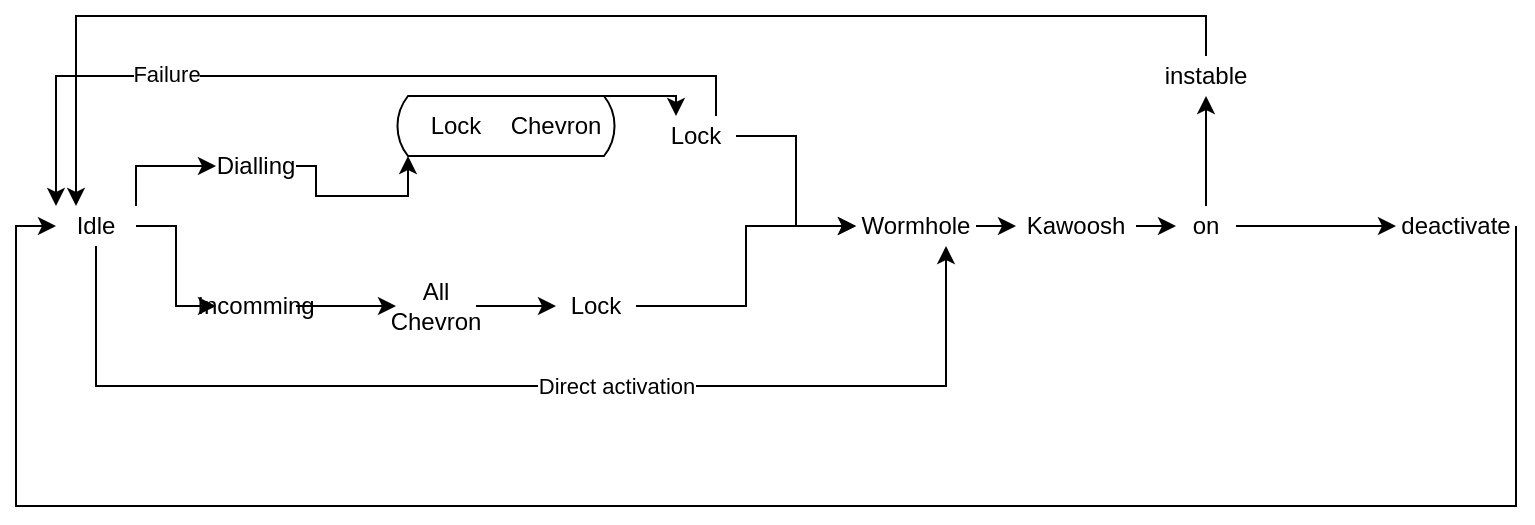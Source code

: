 <mxfile version="13.7.9" type="device"><diagram id="LwFaI6tq4ITG8Xug-Vo8" name="Seite-1"><mxGraphModel dx="569" dy="329" grid="1" gridSize="10" guides="1" tooltips="1" connect="1" arrows="1" fold="1" page="1" pageScale="1" pageWidth="827" pageHeight="1169" math="0" shadow="0"><root><mxCell id="0"/><mxCell id="1" parent="0"/><mxCell id="moBA1ZpoBXLOEnfZ0rEl-28" style="edgeStyle=orthogonalEdgeStyle;rounded=0;orthogonalLoop=1;jettySize=auto;html=1;exitX=0;exitY=0;exitDx=104;exitDy=0;exitPerimeter=0;entryX=0.25;entryY=0;entryDx=0;entryDy=0;" parent="1" source="moBA1ZpoBXLOEnfZ0rEl-19" target="moBA1ZpoBXLOEnfZ0rEl-17" edge="1"><mxGeometry relative="1" as="geometry"/></mxCell><mxCell id="moBA1ZpoBXLOEnfZ0rEl-26" style="edgeStyle=orthogonalEdgeStyle;rounded=0;orthogonalLoop=1;jettySize=auto;html=1;exitX=1;exitY=0;exitDx=0;exitDy=0;entryX=0;entryY=0.5;entryDx=0;entryDy=0;" parent="1" source="moBA1ZpoBXLOEnfZ0rEl-2" target="moBA1ZpoBXLOEnfZ0rEl-3" edge="1"><mxGeometry relative="1" as="geometry"/></mxCell><mxCell id="moBA1ZpoBXLOEnfZ0rEl-30" style="edgeStyle=orthogonalEdgeStyle;rounded=0;orthogonalLoop=1;jettySize=auto;html=1;exitX=1;exitY=0.5;exitDx=0;exitDy=0;entryX=0;entryY=0.5;entryDx=0;entryDy=0;" parent="1" source="moBA1ZpoBXLOEnfZ0rEl-2" target="moBA1ZpoBXLOEnfZ0rEl-4" edge="1"><mxGeometry relative="1" as="geometry"/></mxCell><mxCell id="moBA1ZpoBXLOEnfZ0rEl-40" style="edgeStyle=orthogonalEdgeStyle;rounded=0;orthogonalLoop=1;jettySize=auto;html=1;exitX=0.5;exitY=1;exitDx=0;exitDy=0;entryX=0.75;entryY=1;entryDx=0;entryDy=0;" parent="1" source="moBA1ZpoBXLOEnfZ0rEl-2" target="moBA1ZpoBXLOEnfZ0rEl-22" edge="1"><mxGeometry relative="1" as="geometry"><Array as="points"><mxPoint x="80" y="410"/><mxPoint x="505" y="410"/></Array></mxGeometry></mxCell><mxCell id="moBA1ZpoBXLOEnfZ0rEl-41" value="Direct activation" style="edgeLabel;html=1;align=center;verticalAlign=middle;resizable=0;points=[];" parent="moBA1ZpoBXLOEnfZ0rEl-40" vertex="1" connectable="0"><mxGeometry x="0.166" relative="1" as="geometry"><mxPoint as="offset"/></mxGeometry></mxCell><mxCell id="moBA1ZpoBXLOEnfZ0rEl-2" value="Idle" style="text;html=1;strokeColor=none;fillColor=none;align=center;verticalAlign=middle;whiteSpace=wrap;rounded=0;" parent="1" vertex="1"><mxGeometry x="60" y="320" width="40" height="20" as="geometry"/></mxCell><mxCell id="moBA1ZpoBXLOEnfZ0rEl-27" style="edgeStyle=orthogonalEdgeStyle;rounded=0;orthogonalLoop=1;jettySize=auto;html=1;exitX=1;exitY=0.5;exitDx=0;exitDy=0;entryX=0;entryY=0;entryDx=6;entryDy=30;entryPerimeter=0;" parent="1" source="moBA1ZpoBXLOEnfZ0rEl-3" target="moBA1ZpoBXLOEnfZ0rEl-19" edge="1"><mxGeometry relative="1" as="geometry"><Array as="points"><mxPoint x="190" y="300"/><mxPoint x="190" y="315"/><mxPoint x="236" y="315"/></Array></mxGeometry></mxCell><mxCell id="moBA1ZpoBXLOEnfZ0rEl-3" value="Dialling" style="text;html=1;strokeColor=none;fillColor=none;align=center;verticalAlign=middle;whiteSpace=wrap;rounded=0;" parent="1" vertex="1"><mxGeometry x="140" y="290" width="40" height="20" as="geometry"/></mxCell><mxCell id="moBA1ZpoBXLOEnfZ0rEl-31" style="edgeStyle=orthogonalEdgeStyle;rounded=0;orthogonalLoop=1;jettySize=auto;html=1;exitX=1;exitY=0.5;exitDx=0;exitDy=0;entryX=0;entryY=0.5;entryDx=0;entryDy=0;" parent="1" source="moBA1ZpoBXLOEnfZ0rEl-4" target="moBA1ZpoBXLOEnfZ0rEl-21" edge="1"><mxGeometry relative="1" as="geometry"/></mxCell><mxCell id="moBA1ZpoBXLOEnfZ0rEl-4" value="Incomming" style="text;html=1;strokeColor=none;fillColor=none;align=center;verticalAlign=middle;whiteSpace=wrap;rounded=0;" parent="1" vertex="1"><mxGeometry x="140" y="360" width="40" height="20" as="geometry"/></mxCell><mxCell id="moBA1ZpoBXLOEnfZ0rEl-29" style="edgeStyle=orthogonalEdgeStyle;rounded=0;orthogonalLoop=1;jettySize=auto;html=1;exitX=1;exitY=0.5;exitDx=0;exitDy=0;entryX=0;entryY=0.5;entryDx=0;entryDy=0;" parent="1" source="moBA1ZpoBXLOEnfZ0rEl-17" target="moBA1ZpoBXLOEnfZ0rEl-22" edge="1"><mxGeometry relative="1" as="geometry"/></mxCell><mxCell id="moBA1ZpoBXLOEnfZ0rEl-38" style="edgeStyle=orthogonalEdgeStyle;rounded=0;orthogonalLoop=1;jettySize=auto;html=1;exitX=0.75;exitY=0;exitDx=0;exitDy=0;entryX=0;entryY=0;entryDx=0;entryDy=0;" parent="1" source="moBA1ZpoBXLOEnfZ0rEl-17" target="moBA1ZpoBXLOEnfZ0rEl-2" edge="1"><mxGeometry relative="1" as="geometry"/></mxCell><mxCell id="moBA1ZpoBXLOEnfZ0rEl-39" value="Failure" style="edgeLabel;html=1;align=center;verticalAlign=middle;resizable=0;points=[];" parent="moBA1ZpoBXLOEnfZ0rEl-38" vertex="1" connectable="0"><mxGeometry x="0.421" y="-1" relative="1" as="geometry"><mxPoint as="offset"/></mxGeometry></mxCell><mxCell id="moBA1ZpoBXLOEnfZ0rEl-17" value="Lock" style="text;html=1;strokeColor=none;fillColor=none;align=center;verticalAlign=middle;whiteSpace=wrap;rounded=0;" parent="1" vertex="1"><mxGeometry x="360" y="275" width="40" height="20" as="geometry"/></mxCell><mxCell id="moBA1ZpoBXLOEnfZ0rEl-33" style="edgeStyle=orthogonalEdgeStyle;rounded=0;orthogonalLoop=1;jettySize=auto;html=1;exitX=1;exitY=0.5;exitDx=0;exitDy=0;entryX=0;entryY=0.5;entryDx=0;entryDy=0;" parent="1" source="moBA1ZpoBXLOEnfZ0rEl-20" target="moBA1ZpoBXLOEnfZ0rEl-22" edge="1"><mxGeometry relative="1" as="geometry"/></mxCell><mxCell id="moBA1ZpoBXLOEnfZ0rEl-20" value="Lock" style="text;html=1;strokeColor=none;fillColor=none;align=center;verticalAlign=middle;whiteSpace=wrap;rounded=0;" parent="1" vertex="1"><mxGeometry x="310" y="360" width="40" height="20" as="geometry"/></mxCell><mxCell id="moBA1ZpoBXLOEnfZ0rEl-32" style="edgeStyle=orthogonalEdgeStyle;rounded=0;orthogonalLoop=1;jettySize=auto;html=1;exitX=1;exitY=0.5;exitDx=0;exitDy=0;entryX=0;entryY=0.5;entryDx=0;entryDy=0;" parent="1" source="moBA1ZpoBXLOEnfZ0rEl-21" target="moBA1ZpoBXLOEnfZ0rEl-20" edge="1"><mxGeometry relative="1" as="geometry"/></mxCell><mxCell id="moBA1ZpoBXLOEnfZ0rEl-21" value="All Chevron" style="text;html=1;strokeColor=none;fillColor=none;align=center;verticalAlign=middle;whiteSpace=wrap;rounded=0;" parent="1" vertex="1"><mxGeometry x="230" y="360" width="40" height="20" as="geometry"/></mxCell><mxCell id="moBA1ZpoBXLOEnfZ0rEl-34" style="edgeStyle=orthogonalEdgeStyle;rounded=0;orthogonalLoop=1;jettySize=auto;html=1;exitX=1;exitY=0.5;exitDx=0;exitDy=0;entryX=0;entryY=0.5;entryDx=0;entryDy=0;" parent="1" source="moBA1ZpoBXLOEnfZ0rEl-22" target="moBA1ZpoBXLOEnfZ0rEl-23" edge="1"><mxGeometry relative="1" as="geometry"><Array as="points"><mxPoint x="520" y="330"/><mxPoint x="520" y="330"/></Array></mxGeometry></mxCell><mxCell id="moBA1ZpoBXLOEnfZ0rEl-22" value="Wormhole" style="text;html=1;strokeColor=none;fillColor=none;align=center;verticalAlign=middle;whiteSpace=wrap;rounded=0;" parent="1" vertex="1"><mxGeometry x="460" y="320" width="60" height="20" as="geometry"/></mxCell><mxCell id="moBA1ZpoBXLOEnfZ0rEl-35" style="edgeStyle=orthogonalEdgeStyle;rounded=0;orthogonalLoop=1;jettySize=auto;html=1;exitX=1;exitY=0.5;exitDx=0;exitDy=0;entryX=0;entryY=0.5;entryDx=0;entryDy=0;" parent="1" source="moBA1ZpoBXLOEnfZ0rEl-23" target="moBA1ZpoBXLOEnfZ0rEl-24" edge="1"><mxGeometry relative="1" as="geometry"/></mxCell><mxCell id="moBA1ZpoBXLOEnfZ0rEl-23" value="Kawoosh" style="text;html=1;strokeColor=none;fillColor=none;align=center;verticalAlign=middle;whiteSpace=wrap;rounded=0;" parent="1" vertex="1"><mxGeometry x="540" y="320" width="60" height="20" as="geometry"/></mxCell><mxCell id="moBA1ZpoBXLOEnfZ0rEl-36" style="edgeStyle=orthogonalEdgeStyle;rounded=0;orthogonalLoop=1;jettySize=auto;html=1;exitX=1;exitY=0.5;exitDx=0;exitDy=0;entryX=0;entryY=0.5;entryDx=0;entryDy=0;" parent="1" source="moBA1ZpoBXLOEnfZ0rEl-24" target="moBA1ZpoBXLOEnfZ0rEl-25" edge="1"><mxGeometry relative="1" as="geometry"/></mxCell><mxCell id="moBA1ZpoBXLOEnfZ0rEl-42" style="edgeStyle=orthogonalEdgeStyle;rounded=0;orthogonalLoop=1;jettySize=auto;html=1;exitX=0.5;exitY=0;exitDx=0;exitDy=0;entryX=0.5;entryY=1;entryDx=0;entryDy=0;" parent="1" source="moBA1ZpoBXLOEnfZ0rEl-24" target="moBA1ZpoBXLOEnfZ0rEl-43" edge="1"><mxGeometry relative="1" as="geometry"><mxPoint x="650" y="270" as="targetPoint"/><Array as="points"><mxPoint x="635" y="280"/><mxPoint x="635" y="280"/></Array></mxGeometry></mxCell><mxCell id="moBA1ZpoBXLOEnfZ0rEl-24" value="on" style="text;html=1;strokeColor=none;fillColor=none;align=center;verticalAlign=middle;whiteSpace=wrap;rounded=0;" parent="1" vertex="1"><mxGeometry x="620" y="320" width="30" height="20" as="geometry"/></mxCell><mxCell id="moBA1ZpoBXLOEnfZ0rEl-37" style="edgeStyle=orthogonalEdgeStyle;rounded=0;orthogonalLoop=1;jettySize=auto;html=1;exitX=1;exitY=0.5;exitDx=0;exitDy=0;entryX=0;entryY=0.5;entryDx=0;entryDy=0;" parent="1" source="moBA1ZpoBXLOEnfZ0rEl-25" target="moBA1ZpoBXLOEnfZ0rEl-2" edge="1"><mxGeometry relative="1" as="geometry"><Array as="points"><mxPoint x="790" y="470"/><mxPoint x="40" y="470"/><mxPoint x="40" y="330"/></Array></mxGeometry></mxCell><mxCell id="moBA1ZpoBXLOEnfZ0rEl-25" value="deactivate" style="text;html=1;strokeColor=none;fillColor=none;align=center;verticalAlign=middle;whiteSpace=wrap;rounded=0;" parent="1" vertex="1"><mxGeometry x="730" y="320" width="60" height="20" as="geometry"/></mxCell><mxCell id="moBA1ZpoBXLOEnfZ0rEl-44" style="edgeStyle=orthogonalEdgeStyle;rounded=0;orthogonalLoop=1;jettySize=auto;html=1;exitX=0.5;exitY=0;exitDx=0;exitDy=0;entryX=0.25;entryY=0;entryDx=0;entryDy=0;" parent="1" source="moBA1ZpoBXLOEnfZ0rEl-43" target="moBA1ZpoBXLOEnfZ0rEl-2" edge="1"><mxGeometry relative="1" as="geometry"/></mxCell><mxCell id="moBA1ZpoBXLOEnfZ0rEl-43" value="instable" style="text;html=1;strokeColor=none;fillColor=none;align=center;verticalAlign=middle;whiteSpace=wrap;rounded=0;" parent="1" vertex="1"><mxGeometry x="615" y="245" width="40" height="20" as="geometry"/></mxCell><mxCell id="BSkCB_mobeMpzmSQ9Bei-1" value="" style="group" vertex="1" connectable="0" parent="1"><mxGeometry x="230" y="265" width="110" height="30" as="geometry"/></mxCell><mxCell id="moBA1ZpoBXLOEnfZ0rEl-19" value="" style="html=1;dashed=0;whitespace=wrap;shape=mxgraph.dfd.loop" parent="BSkCB_mobeMpzmSQ9Bei-1" vertex="1"><mxGeometry width="110" height="30" as="geometry"/></mxCell><mxCell id="moBA1ZpoBXLOEnfZ0rEl-5" value="Lock" style="text;html=1;strokeColor=none;fillColor=none;align=center;verticalAlign=middle;whiteSpace=wrap;rounded=0;" parent="BSkCB_mobeMpzmSQ9Bei-1" vertex="1"><mxGeometry x="10" y="5" width="40" height="20" as="geometry"/></mxCell><mxCell id="moBA1ZpoBXLOEnfZ0rEl-6" value="Chevron" style="text;html=1;strokeColor=none;fillColor=none;align=center;verticalAlign=middle;whiteSpace=wrap;rounded=0;" parent="BSkCB_mobeMpzmSQ9Bei-1" vertex="1"><mxGeometry x="60" y="5" width="40" height="20" as="geometry"/></mxCell></root></mxGraphModel></diagram></mxfile>